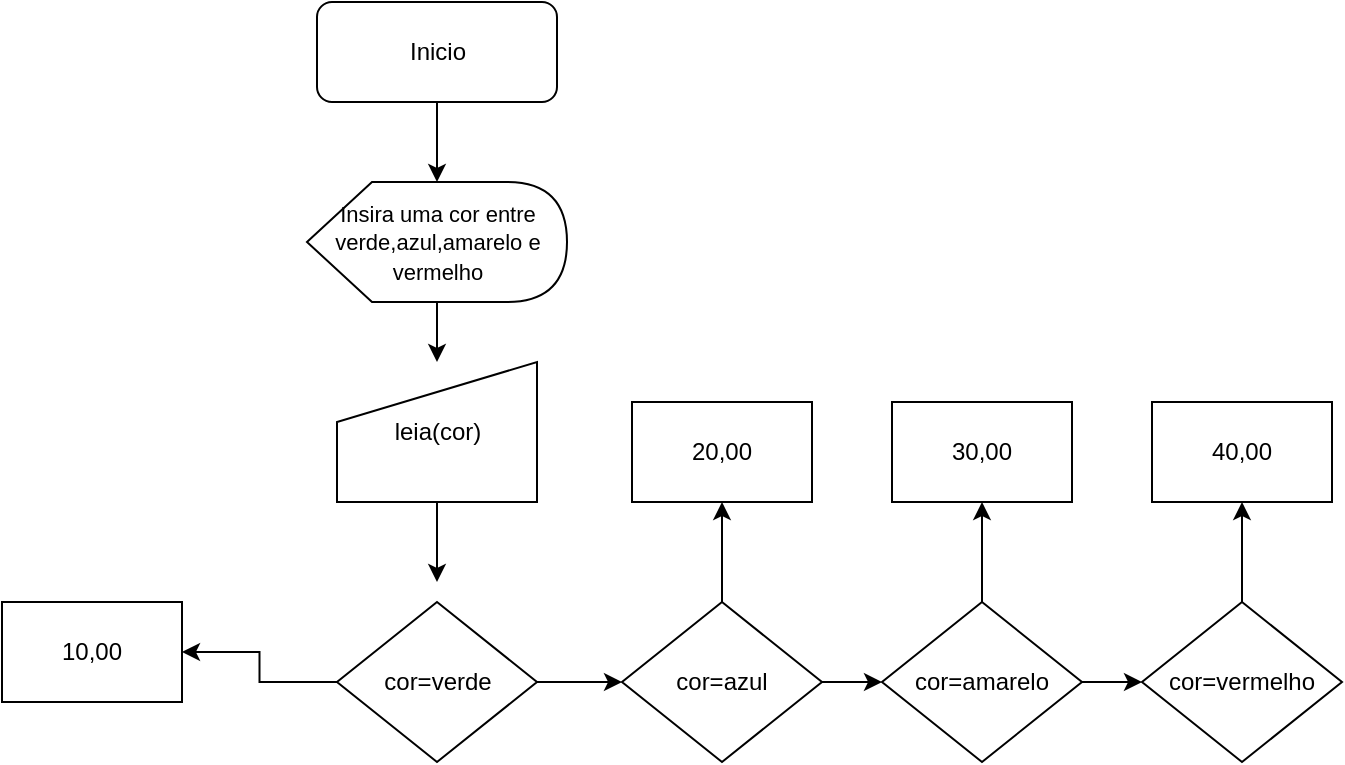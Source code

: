 <mxfile version="21.6.7" type="github">
  <diagram name="Página-1" id="QpQeU-OjZ0Q3vNKGwvGl">
    <mxGraphModel dx="1114" dy="610" grid="1" gridSize="10" guides="1" tooltips="1" connect="1" arrows="1" fold="1" page="1" pageScale="1" pageWidth="827" pageHeight="1169" math="0" shadow="0">
      <root>
        <mxCell id="0" />
        <mxCell id="1" parent="0" />
        <mxCell id="FIYKeu_8m9T0FLVwuqb6-4" value="" style="edgeStyle=orthogonalEdgeStyle;rounded=0;orthogonalLoop=1;jettySize=auto;html=1;" edge="1" parent="1" source="FIYKeu_8m9T0FLVwuqb6-1" target="FIYKeu_8m9T0FLVwuqb6-3">
          <mxGeometry relative="1" as="geometry" />
        </mxCell>
        <mxCell id="FIYKeu_8m9T0FLVwuqb6-1" value="Inicio" style="rounded=1;whiteSpace=wrap;html=1;" vertex="1" parent="1">
          <mxGeometry x="337.5" y="20" width="120" height="50" as="geometry" />
        </mxCell>
        <mxCell id="FIYKeu_8m9T0FLVwuqb6-6" value="" style="edgeStyle=orthogonalEdgeStyle;rounded=0;orthogonalLoop=1;jettySize=auto;html=1;" edge="1" parent="1" source="FIYKeu_8m9T0FLVwuqb6-3" target="FIYKeu_8m9T0FLVwuqb6-5">
          <mxGeometry relative="1" as="geometry" />
        </mxCell>
        <mxCell id="FIYKeu_8m9T0FLVwuqb6-3" value="&lt;font style=&quot;font-size: 11px;&quot;&gt;Insira uma cor entre verde,azul,amarelo e vermelho&lt;/font&gt;" style="shape=display;whiteSpace=wrap;html=1;" vertex="1" parent="1">
          <mxGeometry x="332.5" y="110" width="130" height="60" as="geometry" />
        </mxCell>
        <mxCell id="FIYKeu_8m9T0FLVwuqb6-9" value="" style="edgeStyle=orthogonalEdgeStyle;rounded=0;orthogonalLoop=1;jettySize=auto;html=1;" edge="1" parent="1" source="FIYKeu_8m9T0FLVwuqb6-5">
          <mxGeometry relative="1" as="geometry">
            <mxPoint x="397.5" y="310" as="targetPoint" />
          </mxGeometry>
        </mxCell>
        <mxCell id="FIYKeu_8m9T0FLVwuqb6-5" value="leia(cor)" style="shape=manualInput;whiteSpace=wrap;html=1;" vertex="1" parent="1">
          <mxGeometry x="347.5" y="200" width="100" height="70" as="geometry" />
        </mxCell>
        <mxCell id="FIYKeu_8m9T0FLVwuqb6-12" value="" style="edgeStyle=orthogonalEdgeStyle;rounded=0;orthogonalLoop=1;jettySize=auto;html=1;" edge="1" parent="1" source="FIYKeu_8m9T0FLVwuqb6-10" target="FIYKeu_8m9T0FLVwuqb6-11">
          <mxGeometry relative="1" as="geometry" />
        </mxCell>
        <mxCell id="FIYKeu_8m9T0FLVwuqb6-14" value="" style="edgeStyle=orthogonalEdgeStyle;rounded=0;orthogonalLoop=1;jettySize=auto;html=1;" edge="1" parent="1" source="FIYKeu_8m9T0FLVwuqb6-10" target="FIYKeu_8m9T0FLVwuqb6-13">
          <mxGeometry relative="1" as="geometry" />
        </mxCell>
        <mxCell id="FIYKeu_8m9T0FLVwuqb6-10" value="cor=verde" style="rhombus;whiteSpace=wrap;html=1;" vertex="1" parent="1">
          <mxGeometry x="347.5" y="320" width="100" height="80" as="geometry" />
        </mxCell>
        <mxCell id="FIYKeu_8m9T0FLVwuqb6-11" value="10,00" style="rounded=0;whiteSpace=wrap;html=1;" vertex="1" parent="1">
          <mxGeometry x="180" y="320" width="90" height="50" as="geometry" />
        </mxCell>
        <mxCell id="FIYKeu_8m9T0FLVwuqb6-16" value="" style="edgeStyle=orthogonalEdgeStyle;rounded=0;orthogonalLoop=1;jettySize=auto;html=1;" edge="1" parent="1" source="FIYKeu_8m9T0FLVwuqb6-13" target="FIYKeu_8m9T0FLVwuqb6-15">
          <mxGeometry relative="1" as="geometry" />
        </mxCell>
        <mxCell id="FIYKeu_8m9T0FLVwuqb6-20" value="" style="edgeStyle=orthogonalEdgeStyle;rounded=0;orthogonalLoop=1;jettySize=auto;html=1;" edge="1" parent="1" source="FIYKeu_8m9T0FLVwuqb6-13" target="FIYKeu_8m9T0FLVwuqb6-17">
          <mxGeometry relative="1" as="geometry" />
        </mxCell>
        <mxCell id="FIYKeu_8m9T0FLVwuqb6-13" value="cor=azul" style="rhombus;whiteSpace=wrap;html=1;" vertex="1" parent="1">
          <mxGeometry x="490" y="320" width="100" height="80" as="geometry" />
        </mxCell>
        <mxCell id="FIYKeu_8m9T0FLVwuqb6-15" value="20,00" style="rounded=0;whiteSpace=wrap;html=1;" vertex="1" parent="1">
          <mxGeometry x="495" y="220" width="90" height="50" as="geometry" />
        </mxCell>
        <mxCell id="FIYKeu_8m9T0FLVwuqb6-19" value="" style="edgeStyle=orthogonalEdgeStyle;rounded=0;orthogonalLoop=1;jettySize=auto;html=1;" edge="1" parent="1" source="FIYKeu_8m9T0FLVwuqb6-17" target="FIYKeu_8m9T0FLVwuqb6-18">
          <mxGeometry relative="1" as="geometry" />
        </mxCell>
        <mxCell id="FIYKeu_8m9T0FLVwuqb6-22" value="" style="edgeStyle=orthogonalEdgeStyle;rounded=0;orthogonalLoop=1;jettySize=auto;html=1;" edge="1" parent="1" source="FIYKeu_8m9T0FLVwuqb6-17" target="FIYKeu_8m9T0FLVwuqb6-21">
          <mxGeometry relative="1" as="geometry" />
        </mxCell>
        <mxCell id="FIYKeu_8m9T0FLVwuqb6-17" value="cor=amarelo" style="rhombus;whiteSpace=wrap;html=1;" vertex="1" parent="1">
          <mxGeometry x="620" y="320" width="100" height="80" as="geometry" />
        </mxCell>
        <mxCell id="FIYKeu_8m9T0FLVwuqb6-18" value="30,00" style="rounded=0;whiteSpace=wrap;html=1;" vertex="1" parent="1">
          <mxGeometry x="625" y="220" width="90" height="50" as="geometry" />
        </mxCell>
        <mxCell id="FIYKeu_8m9T0FLVwuqb6-25" value="" style="edgeStyle=orthogonalEdgeStyle;rounded=0;orthogonalLoop=1;jettySize=auto;html=1;" edge="1" parent="1" source="FIYKeu_8m9T0FLVwuqb6-21" target="FIYKeu_8m9T0FLVwuqb6-23">
          <mxGeometry relative="1" as="geometry" />
        </mxCell>
        <mxCell id="FIYKeu_8m9T0FLVwuqb6-21" value="cor=vermelho" style="rhombus;whiteSpace=wrap;html=1;" vertex="1" parent="1">
          <mxGeometry x="750" y="320" width="100" height="80" as="geometry" />
        </mxCell>
        <mxCell id="FIYKeu_8m9T0FLVwuqb6-23" value="40,00" style="rounded=0;whiteSpace=wrap;html=1;" vertex="1" parent="1">
          <mxGeometry x="755" y="220" width="90" height="50" as="geometry" />
        </mxCell>
      </root>
    </mxGraphModel>
  </diagram>
</mxfile>
